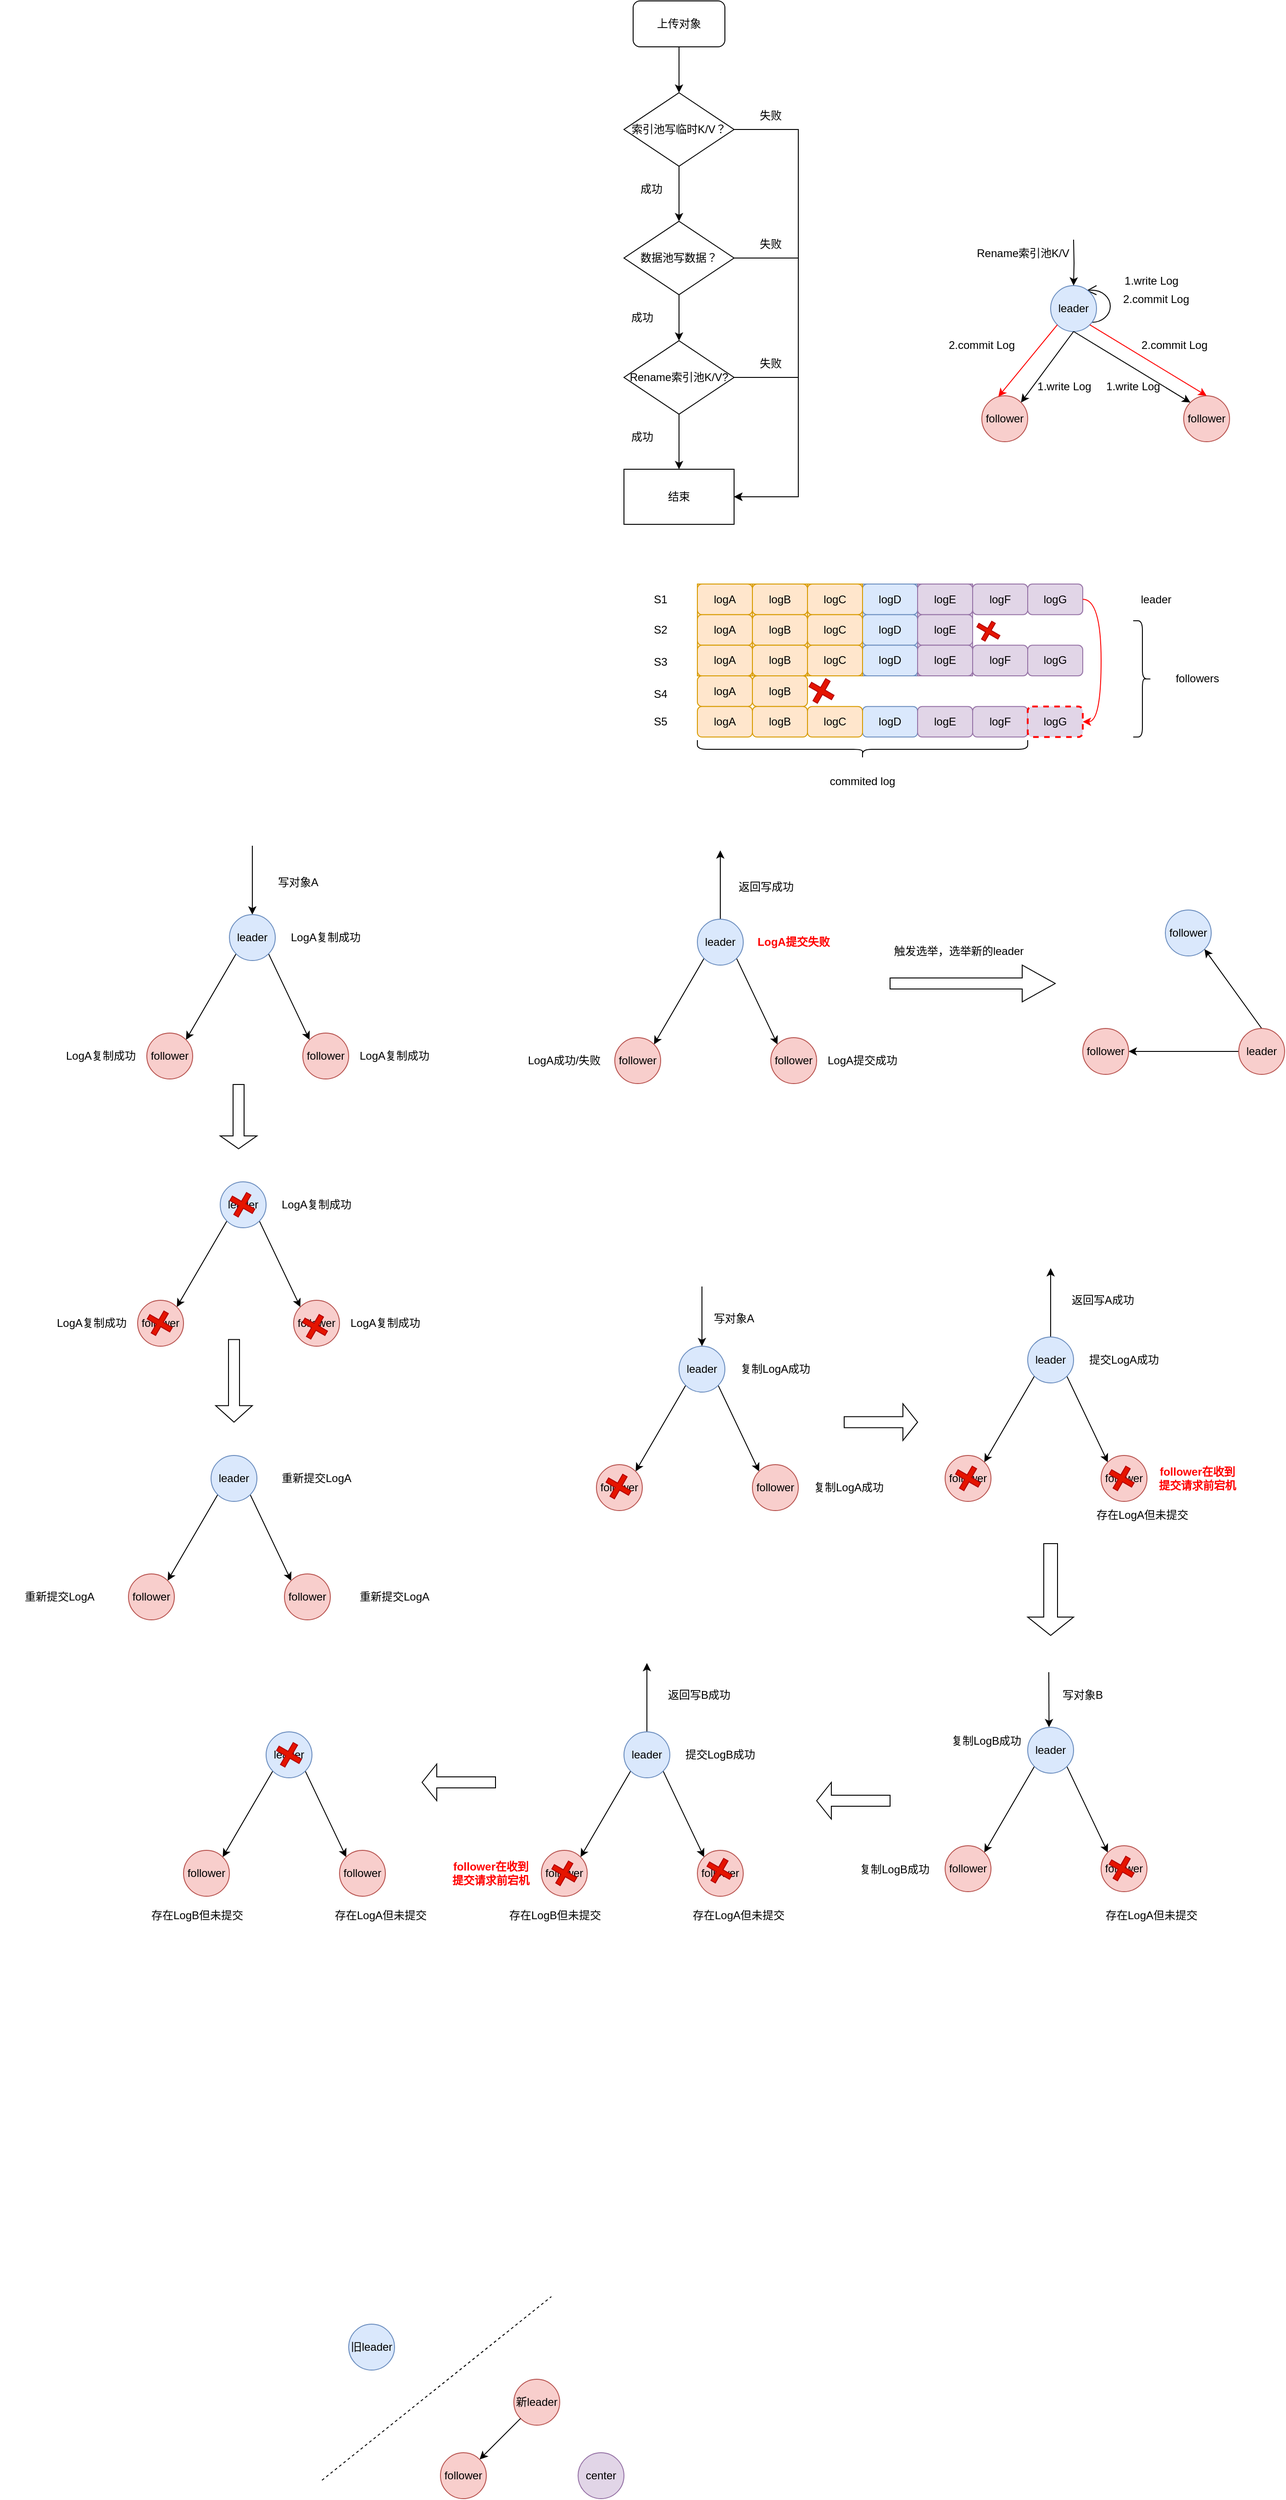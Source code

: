 <mxfile version="18.0.6" type="device"><diagram id="hsHAsPnbiexoESS6wgIY" name="第 1 页"><mxGraphModel dx="2249" dy="865" grid="1" gridSize="10" guides="1" tooltips="1" connect="1" arrows="1" fold="1" page="1" pageScale="1" pageWidth="827" pageHeight="1169" math="0" shadow="0"><root><mxCell id="0"/><mxCell id="1" parent="0"/><mxCell id="mXziiu8Fhrg9cz4Y_69T-99" value="" style="group" vertex="1" connectable="0" parent="1"><mxGeometry x="160" y="675" width="600" height="230" as="geometry"/></mxCell><mxCell id="mXziiu8Fhrg9cz4Y_69T-85" value="" style="group" vertex="1" connectable="0" parent="mXziiu8Fhrg9cz4Y_69T-99"><mxGeometry width="600" height="166.66" as="geometry"/></mxCell><mxCell id="mXziiu8Fhrg9cz4Y_69T-10" value="" style="group;fillColor=#ffe6cc;strokeColor=#d79b00;" vertex="1" connectable="0" parent="mXziiu8Fhrg9cz4Y_69T-85"><mxGeometry x="70" width="60" height="100" as="geometry"/></mxCell><mxCell id="mXziiu8Fhrg9cz4Y_69T-2" value="logA" style="rounded=1;whiteSpace=wrap;html=1;fillColor=#ffe6cc;strokeColor=#d79b00;" vertex="1" parent="mXziiu8Fhrg9cz4Y_69T-10"><mxGeometry width="60" height="33.333" as="geometry"/></mxCell><mxCell id="mXziiu8Fhrg9cz4Y_69T-3" value="logA" style="rounded=1;whiteSpace=wrap;html=1;fillColor=#ffe6cc;strokeColor=#d79b00;" vertex="1" parent="mXziiu8Fhrg9cz4Y_69T-10"><mxGeometry y="33.333" width="60" height="33.333" as="geometry"/></mxCell><mxCell id="mXziiu8Fhrg9cz4Y_69T-4" value="logA" style="rounded=1;whiteSpace=wrap;html=1;fillColor=#ffe6cc;strokeColor=#d79b00;" vertex="1" parent="mXziiu8Fhrg9cz4Y_69T-10"><mxGeometry y="66.667" width="60" height="33.333" as="geometry"/></mxCell><mxCell id="mXziiu8Fhrg9cz4Y_69T-11" value="" style="group;fillColor=#ffe6cc;strokeColor=#d79b00;" vertex="1" connectable="0" parent="mXziiu8Fhrg9cz4Y_69T-85"><mxGeometry x="130" width="60" height="100" as="geometry"/></mxCell><mxCell id="mXziiu8Fhrg9cz4Y_69T-12" value="logB" style="rounded=1;whiteSpace=wrap;html=1;fillColor=#ffe6cc;strokeColor=#d79b00;" vertex="1" parent="mXziiu8Fhrg9cz4Y_69T-11"><mxGeometry width="60" height="33.333" as="geometry"/></mxCell><mxCell id="mXziiu8Fhrg9cz4Y_69T-13" value="logB" style="rounded=1;whiteSpace=wrap;html=1;fillColor=#ffe6cc;strokeColor=#d79b00;" vertex="1" parent="mXziiu8Fhrg9cz4Y_69T-11"><mxGeometry y="33.333" width="60" height="33.333" as="geometry"/></mxCell><mxCell id="mXziiu8Fhrg9cz4Y_69T-14" value="logB" style="rounded=1;whiteSpace=wrap;html=1;fillColor=#ffe6cc;strokeColor=#d79b00;" vertex="1" parent="mXziiu8Fhrg9cz4Y_69T-11"><mxGeometry y="66.667" width="60" height="33.333" as="geometry"/></mxCell><mxCell id="mXziiu8Fhrg9cz4Y_69T-15" value="" style="group;fillColor=#dae8fc;strokeColor=#6c8ebf;" vertex="1" connectable="0" parent="mXziiu8Fhrg9cz4Y_69T-85"><mxGeometry x="250" width="60" height="100" as="geometry"/></mxCell><mxCell id="mXziiu8Fhrg9cz4Y_69T-16" value="logD" style="rounded=1;whiteSpace=wrap;html=1;fillColor=#dae8fc;strokeColor=#6c8ebf;" vertex="1" parent="mXziiu8Fhrg9cz4Y_69T-15"><mxGeometry width="60" height="33.333" as="geometry"/></mxCell><mxCell id="mXziiu8Fhrg9cz4Y_69T-17" value="logD" style="rounded=1;whiteSpace=wrap;html=1;fillColor=#dae8fc;strokeColor=#6c8ebf;" vertex="1" parent="mXziiu8Fhrg9cz4Y_69T-15"><mxGeometry y="33.333" width="60" height="33.333" as="geometry"/></mxCell><mxCell id="mXziiu8Fhrg9cz4Y_69T-18" value="logD" style="rounded=1;whiteSpace=wrap;html=1;fillColor=#dae8fc;strokeColor=#6c8ebf;" vertex="1" parent="mXziiu8Fhrg9cz4Y_69T-15"><mxGeometry y="66.667" width="60" height="33.333" as="geometry"/></mxCell><mxCell id="mXziiu8Fhrg9cz4Y_69T-19" value="S1" style="text;html=1;strokeColor=none;fillColor=none;align=center;verticalAlign=middle;whiteSpace=wrap;rounded=0;" vertex="1" parent="mXziiu8Fhrg9cz4Y_69T-85"><mxGeometry y="1.67" width="60" height="30" as="geometry"/></mxCell><mxCell id="mXziiu8Fhrg9cz4Y_69T-20" value="S2" style="text;html=1;strokeColor=none;fillColor=none;align=center;verticalAlign=middle;whiteSpace=wrap;rounded=0;" vertex="1" parent="mXziiu8Fhrg9cz4Y_69T-85"><mxGeometry y="35" width="60" height="30" as="geometry"/></mxCell><mxCell id="mXziiu8Fhrg9cz4Y_69T-21" value="S3" style="text;html=1;strokeColor=none;fillColor=none;align=center;verticalAlign=middle;whiteSpace=wrap;rounded=0;" vertex="1" parent="mXziiu8Fhrg9cz4Y_69T-85"><mxGeometry y="70" width="60" height="30" as="geometry"/></mxCell><mxCell id="mXziiu8Fhrg9cz4Y_69T-44" value="logA" style="rounded=1;whiteSpace=wrap;html=1;fillColor=#ffe6cc;strokeColor=#d79b00;" vertex="1" parent="mXziiu8Fhrg9cz4Y_69T-85"><mxGeometry x="70" y="99.997" width="60" height="33.333" as="geometry"/></mxCell><mxCell id="mXziiu8Fhrg9cz4Y_69T-45" value="logA" style="rounded=1;whiteSpace=wrap;html=1;fillColor=#ffe6cc;strokeColor=#d79b00;" vertex="1" parent="mXziiu8Fhrg9cz4Y_69T-85"><mxGeometry x="70" y="133.327" width="60" height="33.333" as="geometry"/></mxCell><mxCell id="mXziiu8Fhrg9cz4Y_69T-46" value="S4" style="text;html=1;strokeColor=none;fillColor=none;align=center;verticalAlign=middle;whiteSpace=wrap;rounded=0;" vertex="1" parent="mXziiu8Fhrg9cz4Y_69T-85"><mxGeometry y="104.99" width="60" height="30" as="geometry"/></mxCell><mxCell id="mXziiu8Fhrg9cz4Y_69T-47" value="S5" style="text;html=1;strokeColor=none;fillColor=none;align=center;verticalAlign=middle;whiteSpace=wrap;rounded=0;" vertex="1" parent="mXziiu8Fhrg9cz4Y_69T-85"><mxGeometry y="134.99" width="60" height="30" as="geometry"/></mxCell><mxCell id="mXziiu8Fhrg9cz4Y_69T-48" value="logB" style="rounded=1;whiteSpace=wrap;html=1;fillColor=#ffe6cc;strokeColor=#d79b00;" vertex="1" parent="mXziiu8Fhrg9cz4Y_69T-85"><mxGeometry x="130" y="99.997" width="60" height="33.333" as="geometry"/></mxCell><mxCell id="mXziiu8Fhrg9cz4Y_69T-49" value="logB" style="rounded=1;whiteSpace=wrap;html=1;fillColor=#ffe6cc;strokeColor=#d79b00;" vertex="1" parent="mXziiu8Fhrg9cz4Y_69T-85"><mxGeometry x="130" y="133.327" width="60" height="33.333" as="geometry"/></mxCell><mxCell id="mXziiu8Fhrg9cz4Y_69T-55" value="logD" style="rounded=1;whiteSpace=wrap;html=1;fillColor=#dae8fc;strokeColor=#6c8ebf;" vertex="1" parent="mXziiu8Fhrg9cz4Y_69T-85"><mxGeometry x="250" y="133.327" width="60" height="33.333" as="geometry"/></mxCell><mxCell id="mXziiu8Fhrg9cz4Y_69T-63" value="" style="group;fillColor=#ffe6cc;strokeColor=#d79b00;" vertex="1" connectable="0" parent="mXziiu8Fhrg9cz4Y_69T-85"><mxGeometry x="190" width="60" height="100" as="geometry"/></mxCell><mxCell id="mXziiu8Fhrg9cz4Y_69T-64" value="logC" style="rounded=1;whiteSpace=wrap;html=1;fillColor=#ffe6cc;strokeColor=#d79b00;" vertex="1" parent="mXziiu8Fhrg9cz4Y_69T-63"><mxGeometry width="60" height="33.333" as="geometry"/></mxCell><mxCell id="mXziiu8Fhrg9cz4Y_69T-65" value="logC" style="rounded=1;whiteSpace=wrap;html=1;fillColor=#ffe6cc;strokeColor=#d79b00;" vertex="1" parent="mXziiu8Fhrg9cz4Y_69T-63"><mxGeometry y="33.333" width="60" height="33.333" as="geometry"/></mxCell><mxCell id="mXziiu8Fhrg9cz4Y_69T-66" value="logC" style="rounded=1;whiteSpace=wrap;html=1;fillColor=#ffe6cc;strokeColor=#d79b00;" vertex="1" parent="mXziiu8Fhrg9cz4Y_69T-63"><mxGeometry y="66.667" width="60" height="33.333" as="geometry"/></mxCell><mxCell id="mXziiu8Fhrg9cz4Y_69T-68" value="logC" style="rounded=1;whiteSpace=wrap;html=1;fillColor=#ffe6cc;strokeColor=#d79b00;" vertex="1" parent="mXziiu8Fhrg9cz4Y_69T-85"><mxGeometry x="190" y="133.327" width="60" height="33.333" as="geometry"/></mxCell><mxCell id="mXziiu8Fhrg9cz4Y_69T-69" value="" style="group;fillColor=#e1d5e7;strokeColor=#9673a6;" vertex="1" connectable="0" parent="mXziiu8Fhrg9cz4Y_69T-85"><mxGeometry x="310" width="60" height="100" as="geometry"/></mxCell><mxCell id="mXziiu8Fhrg9cz4Y_69T-70" value="logE" style="rounded=1;whiteSpace=wrap;html=1;fillColor=#e1d5e7;strokeColor=#9673a6;" vertex="1" parent="mXziiu8Fhrg9cz4Y_69T-69"><mxGeometry width="60" height="33.333" as="geometry"/></mxCell><mxCell id="mXziiu8Fhrg9cz4Y_69T-71" value="logE" style="rounded=1;whiteSpace=wrap;html=1;fillColor=#e1d5e7;strokeColor=#9673a6;" vertex="1" parent="mXziiu8Fhrg9cz4Y_69T-69"><mxGeometry y="33.333" width="60" height="33.333" as="geometry"/></mxCell><mxCell id="mXziiu8Fhrg9cz4Y_69T-72" value="logE" style="rounded=1;whiteSpace=wrap;html=1;fillColor=#e1d5e7;strokeColor=#9673a6;" vertex="1" parent="mXziiu8Fhrg9cz4Y_69T-69"><mxGeometry y="66.667" width="60" height="33.333" as="geometry"/></mxCell><mxCell id="mXziiu8Fhrg9cz4Y_69T-73" value="logE" style="rounded=1;whiteSpace=wrap;html=1;fillColor=#e1d5e7;strokeColor=#9673a6;" vertex="1" parent="mXziiu8Fhrg9cz4Y_69T-85"><mxGeometry x="310" y="133.327" width="60" height="33.333" as="geometry"/></mxCell><mxCell id="mXziiu8Fhrg9cz4Y_69T-78" value="logF" style="rounded=1;whiteSpace=wrap;html=1;fillColor=#e1d5e7;strokeColor=#9673a6;" vertex="1" parent="mXziiu8Fhrg9cz4Y_69T-85"><mxGeometry x="370" y="133.327" width="60" height="33.333" as="geometry"/></mxCell><mxCell id="mXziiu8Fhrg9cz4Y_69T-75" value="logF" style="rounded=1;whiteSpace=wrap;html=1;fillColor=#e1d5e7;strokeColor=#9673a6;" vertex="1" parent="mXziiu8Fhrg9cz4Y_69T-85"><mxGeometry x="370" width="60" height="33.333" as="geometry"/></mxCell><mxCell id="mXziiu8Fhrg9cz4Y_69T-77" value="logF" style="rounded=1;whiteSpace=wrap;html=1;fillColor=#e1d5e7;strokeColor=#9673a6;" vertex="1" parent="mXziiu8Fhrg9cz4Y_69T-85"><mxGeometry x="370" y="66.667" width="60" height="33.333" as="geometry"/></mxCell><mxCell id="mXziiu8Fhrg9cz4Y_69T-79" value="logG" style="rounded=1;whiteSpace=wrap;html=1;fillColor=#e1d5e7;strokeColor=#9673a6;" vertex="1" parent="mXziiu8Fhrg9cz4Y_69T-85"><mxGeometry x="430" width="60" height="33.333" as="geometry"/></mxCell><mxCell id="mXziiu8Fhrg9cz4Y_69T-81" value="logG" style="rounded=1;whiteSpace=wrap;html=1;fillColor=#e1d5e7;strokeColor=#9673a6;" vertex="1" parent="mXziiu8Fhrg9cz4Y_69T-85"><mxGeometry x="430" y="66.66" width="60" height="33.333" as="geometry"/></mxCell><mxCell id="mXziiu8Fhrg9cz4Y_69T-82" value="leader" style="text;html=1;strokeColor=none;fillColor=none;align=center;verticalAlign=middle;whiteSpace=wrap;rounded=0;" vertex="1" parent="mXziiu8Fhrg9cz4Y_69T-85"><mxGeometry x="540" y="2" width="60" height="30" as="geometry"/></mxCell><mxCell id="mXziiu8Fhrg9cz4Y_69T-83" value="" style="shape=curlyBracket;whiteSpace=wrap;html=1;rounded=1;flipH=1;" vertex="1" parent="mXziiu8Fhrg9cz4Y_69T-85"><mxGeometry x="545" y="40" width="20" height="126.66" as="geometry"/></mxCell><mxCell id="mXziiu8Fhrg9cz4Y_69T-84" value="followers" style="text;html=1;strokeColor=none;fillColor=none;align=center;verticalAlign=middle;whiteSpace=wrap;rounded=0;" vertex="1" parent="mXziiu8Fhrg9cz4Y_69T-85"><mxGeometry x="585" y="88.33" width="60" height="30" as="geometry"/></mxCell><mxCell id="mXziiu8Fhrg9cz4Y_69T-87" value="" style="shape=cross;whiteSpace=wrap;html=1;rotation=30;fillColor=#e51400;fontColor=#ffffff;strokeColor=#B20000;" vertex="1" parent="mXziiu8Fhrg9cz4Y_69T-85"><mxGeometry x="191.2" y="102.63" width="28.25" height="27.7" as="geometry"/></mxCell><mxCell id="mXziiu8Fhrg9cz4Y_69T-95" value="logG" style="rounded=1;whiteSpace=wrap;html=1;fillColor=#e1d5e7;strokeColor=#FF0000;dashed=1;strokeWidth=2;" vertex="1" parent="mXziiu8Fhrg9cz4Y_69T-85"><mxGeometry x="430" y="133.32" width="60" height="33.333" as="geometry"/></mxCell><mxCell id="mXziiu8Fhrg9cz4Y_69T-93" style="rounded=0;orthogonalLoop=1;jettySize=auto;html=1;exitX=1;exitY=0.5;exitDx=0;exitDy=0;edgeStyle=orthogonalEdgeStyle;elbow=vertical;curved=1;fillColor=#e51400;strokeColor=#FF0000;entryX=1;entryY=0.5;entryDx=0;entryDy=0;" edge="1" parent="mXziiu8Fhrg9cz4Y_69T-85" source="mXziiu8Fhrg9cz4Y_69T-79" target="mXziiu8Fhrg9cz4Y_69T-95"><mxGeometry relative="1" as="geometry"><mxPoint x="510" y="150" as="targetPoint"/></mxGeometry></mxCell><mxCell id="mXziiu8Fhrg9cz4Y_69T-90" value="" style="shape=cross;whiteSpace=wrap;html=1;rotation=30;fillColor=#e51400;fontColor=#ffffff;strokeColor=#B20000;" vertex="1" parent="mXziiu8Fhrg9cz4Y_69T-99"><mxGeometry x="373.97" y="40.21" width="26.39" height="22.3" as="geometry"/></mxCell><mxCell id="mXziiu8Fhrg9cz4Y_69T-96" value="" style="shape=curlyBracket;whiteSpace=wrap;html=1;rounded=1;flipH=1;strokeColor=#000000;strokeWidth=1;rotation=90;" vertex="1" parent="mXziiu8Fhrg9cz4Y_69T-99"><mxGeometry x="240" width="20" height="360" as="geometry"/></mxCell><mxCell id="mXziiu8Fhrg9cz4Y_69T-97" value="commited log" style="text;html=1;strokeColor=none;fillColor=none;align=center;verticalAlign=middle;whiteSpace=wrap;rounded=0;" vertex="1" parent="mXziiu8Fhrg9cz4Y_69T-99"><mxGeometry x="195" y="200" width="110" height="30" as="geometry"/></mxCell><mxCell id="mXziiu8Fhrg9cz4Y_69T-105" value="" style="edgeStyle=none;rounded=0;orthogonalLoop=1;jettySize=auto;html=1;strokeColor=#000000;elbow=vertical;" edge="1" parent="1" source="mXziiu8Fhrg9cz4Y_69T-100" target="mXziiu8Fhrg9cz4Y_69T-103"><mxGeometry relative="1" as="geometry"/></mxCell><mxCell id="mXziiu8Fhrg9cz4Y_69T-100" value="上传对象" style="rounded=1;whiteSpace=wrap;html=1;strokeColor=#000000;strokeWidth=1;" vertex="1" parent="1"><mxGeometry x="160" y="40" width="100" height="50" as="geometry"/></mxCell><mxCell id="mXziiu8Fhrg9cz4Y_69T-109" style="edgeStyle=none;rounded=0;orthogonalLoop=1;jettySize=auto;html=1;exitX=0.5;exitY=1;exitDx=0;exitDy=0;entryX=0.5;entryY=0;entryDx=0;entryDy=0;strokeColor=#000000;elbow=vertical;" edge="1" parent="1" source="mXziiu8Fhrg9cz4Y_69T-103" target="mXziiu8Fhrg9cz4Y_69T-108"><mxGeometry relative="1" as="geometry"/></mxCell><mxCell id="mXziiu8Fhrg9cz4Y_69T-119" style="rounded=0;orthogonalLoop=1;jettySize=auto;html=1;exitX=1;exitY=0.5;exitDx=0;exitDy=0;entryX=1;entryY=0.5;entryDx=0;entryDy=0;strokeColor=#000000;elbow=vertical;edgeStyle=orthogonalEdgeStyle;" edge="1" parent="1" source="mXziiu8Fhrg9cz4Y_69T-103" target="mXziiu8Fhrg9cz4Y_69T-115"><mxGeometry relative="1" as="geometry"><Array as="points"><mxPoint x="340" y="180"/><mxPoint x="340" y="580"/></Array></mxGeometry></mxCell><mxCell id="mXziiu8Fhrg9cz4Y_69T-103" value="&lt;span style=&quot;&quot;&gt;索引池写临时K/V？&lt;/span&gt;" style="rhombus;whiteSpace=wrap;html=1;strokeColor=#000000;strokeWidth=1;" vertex="1" parent="1"><mxGeometry x="150" y="140" width="120" height="80" as="geometry"/></mxCell><mxCell id="mXziiu8Fhrg9cz4Y_69T-113" style="edgeStyle=none;rounded=0;orthogonalLoop=1;jettySize=auto;html=1;exitX=0.5;exitY=1;exitDx=0;exitDy=0;entryX=0.5;entryY=0;entryDx=0;entryDy=0;strokeColor=#000000;elbow=vertical;" edge="1" parent="1" source="mXziiu8Fhrg9cz4Y_69T-108" target="mXziiu8Fhrg9cz4Y_69T-112"><mxGeometry relative="1" as="geometry"/></mxCell><mxCell id="mXziiu8Fhrg9cz4Y_69T-120" style="edgeStyle=orthogonalEdgeStyle;rounded=0;orthogonalLoop=1;jettySize=auto;html=1;exitX=1;exitY=0.5;exitDx=0;exitDy=0;entryX=1;entryY=0.5;entryDx=0;entryDy=0;strokeColor=#000000;elbow=vertical;" edge="1" parent="1" source="mXziiu8Fhrg9cz4Y_69T-108" target="mXziiu8Fhrg9cz4Y_69T-115"><mxGeometry relative="1" as="geometry"><Array as="points"><mxPoint x="340" y="320"/><mxPoint x="340" y="580"/></Array></mxGeometry></mxCell><mxCell id="mXziiu8Fhrg9cz4Y_69T-108" value="数据池写数据？" style="rhombus;whiteSpace=wrap;html=1;strokeColor=#000000;strokeWidth=1;" vertex="1" parent="1"><mxGeometry x="150" y="280" width="120" height="80" as="geometry"/></mxCell><mxCell id="mXziiu8Fhrg9cz4Y_69T-110" value="成功" style="text;html=1;strokeColor=none;fillColor=none;align=center;verticalAlign=middle;whiteSpace=wrap;rounded=0;" vertex="1" parent="1"><mxGeometry x="150" y="230" width="60" height="30" as="geometry"/></mxCell><mxCell id="mXziiu8Fhrg9cz4Y_69T-116" value="" style="edgeStyle=none;rounded=0;orthogonalLoop=1;jettySize=auto;html=1;strokeColor=#000000;elbow=vertical;" edge="1" parent="1" source="mXziiu8Fhrg9cz4Y_69T-112" target="mXziiu8Fhrg9cz4Y_69T-115"><mxGeometry relative="1" as="geometry"/></mxCell><mxCell id="mXziiu8Fhrg9cz4Y_69T-121" style="edgeStyle=orthogonalEdgeStyle;rounded=0;orthogonalLoop=1;jettySize=auto;html=1;exitX=1;exitY=0.5;exitDx=0;exitDy=0;entryX=1;entryY=0.5;entryDx=0;entryDy=0;strokeColor=#000000;elbow=vertical;" edge="1" parent="1" source="mXziiu8Fhrg9cz4Y_69T-112" target="mXziiu8Fhrg9cz4Y_69T-115"><mxGeometry relative="1" as="geometry"><Array as="points"><mxPoint x="340" y="450"/><mxPoint x="340" y="580"/></Array></mxGeometry></mxCell><mxCell id="mXziiu8Fhrg9cz4Y_69T-112" value="Rename索引池K/V?" style="rhombus;whiteSpace=wrap;html=1;strokeColor=#000000;strokeWidth=1;" vertex="1" parent="1"><mxGeometry x="150" y="410" width="120" height="80" as="geometry"/></mxCell><mxCell id="mXziiu8Fhrg9cz4Y_69T-114" value="成功" style="text;html=1;strokeColor=none;fillColor=none;align=center;verticalAlign=middle;whiteSpace=wrap;rounded=0;" vertex="1" parent="1"><mxGeometry x="140" y="370" width="60" height="30" as="geometry"/></mxCell><mxCell id="mXziiu8Fhrg9cz4Y_69T-115" value="结束" style="whiteSpace=wrap;html=1;strokeColor=#000000;strokeWidth=1;" vertex="1" parent="1"><mxGeometry x="150" y="550" width="120" height="60" as="geometry"/></mxCell><mxCell id="mXziiu8Fhrg9cz4Y_69T-117" value="成功" style="text;html=1;strokeColor=none;fillColor=none;align=center;verticalAlign=middle;whiteSpace=wrap;rounded=0;" vertex="1" parent="1"><mxGeometry x="140" y="500" width="60" height="30" as="geometry"/></mxCell><mxCell id="mXziiu8Fhrg9cz4Y_69T-122" value="失败" style="text;html=1;strokeColor=none;fillColor=none;align=center;verticalAlign=middle;whiteSpace=wrap;rounded=0;" vertex="1" parent="1"><mxGeometry x="280" y="150" width="60" height="30" as="geometry"/></mxCell><mxCell id="mXziiu8Fhrg9cz4Y_69T-123" value="失败" style="text;html=1;strokeColor=none;fillColor=none;align=center;verticalAlign=middle;whiteSpace=wrap;rounded=0;" vertex="1" parent="1"><mxGeometry x="280" y="290" width="60" height="30" as="geometry"/></mxCell><mxCell id="mXziiu8Fhrg9cz4Y_69T-124" value="失败" style="text;html=1;strokeColor=none;fillColor=none;align=center;verticalAlign=middle;whiteSpace=wrap;rounded=0;" vertex="1" parent="1"><mxGeometry x="280" y="420" width="60" height="30" as="geometry"/></mxCell><mxCell id="mXziiu8Fhrg9cz4Y_69T-151" value="" style="group" vertex="1" connectable="0" parent="1"><mxGeometry x="500" y="250" width="310" height="270" as="geometry"/></mxCell><mxCell id="mXziiu8Fhrg9cz4Y_69T-133" value="" style="ellipse;shape=umlControl;whiteSpace=wrap;html=1;strokeColor=#000000;strokeWidth=1;" vertex="1" parent="mXziiu8Fhrg9cz4Y_69T-151"><mxGeometry x="140" y="100" width="40" height="40" as="geometry"/></mxCell><mxCell id="mXziiu8Fhrg9cz4Y_69T-125" value="leader" style="ellipse;whiteSpace=wrap;html=1;aspect=fixed;strokeColor=#6c8ebf;strokeWidth=1;fillColor=#dae8fc;" vertex="1" parent="mXziiu8Fhrg9cz4Y_69T-151"><mxGeometry x="115" y="100" width="50" height="50" as="geometry"/></mxCell><mxCell id="mXziiu8Fhrg9cz4Y_69T-126" value="follower" style="ellipse;whiteSpace=wrap;html=1;aspect=fixed;strokeColor=#b85450;strokeWidth=1;fillColor=#f8cecc;" vertex="1" parent="mXziiu8Fhrg9cz4Y_69T-151"><mxGeometry x="40" y="220" width="50" height="50" as="geometry"/></mxCell><mxCell id="mXziiu8Fhrg9cz4Y_69T-131" style="rounded=0;orthogonalLoop=1;jettySize=auto;html=1;exitX=0.5;exitY=1;exitDx=0;exitDy=0;entryX=1;entryY=0;entryDx=0;entryDy=0;strokeColor=#000000;elbow=vertical;" edge="1" parent="mXziiu8Fhrg9cz4Y_69T-151" source="mXziiu8Fhrg9cz4Y_69T-125" target="mXziiu8Fhrg9cz4Y_69T-126"><mxGeometry relative="1" as="geometry"/></mxCell><mxCell id="mXziiu8Fhrg9cz4Y_69T-145" style="edgeStyle=none;rounded=0;orthogonalLoop=1;jettySize=auto;html=1;exitX=0;exitY=1;exitDx=0;exitDy=0;entryX=0.36;entryY=0.02;entryDx=0;entryDy=0;entryPerimeter=0;strokeColor=#FF0000;elbow=vertical;fillColor=#f8cecc;" edge="1" parent="mXziiu8Fhrg9cz4Y_69T-151" source="mXziiu8Fhrg9cz4Y_69T-125" target="mXziiu8Fhrg9cz4Y_69T-126"><mxGeometry relative="1" as="geometry"/></mxCell><mxCell id="mXziiu8Fhrg9cz4Y_69T-127" value="follower" style="ellipse;whiteSpace=wrap;html=1;aspect=fixed;strokeColor=#b85450;strokeWidth=1;fillColor=#f8cecc;" vertex="1" parent="mXziiu8Fhrg9cz4Y_69T-151"><mxGeometry x="260" y="220" width="50" height="50" as="geometry"/></mxCell><mxCell id="mXziiu8Fhrg9cz4Y_69T-132" style="rounded=0;orthogonalLoop=1;jettySize=auto;html=1;exitX=0.5;exitY=1;exitDx=0;exitDy=0;entryX=0;entryY=0;entryDx=0;entryDy=0;strokeColor=#000000;elbow=vertical;" edge="1" parent="mXziiu8Fhrg9cz4Y_69T-151" source="mXziiu8Fhrg9cz4Y_69T-125" target="mXziiu8Fhrg9cz4Y_69T-127"><mxGeometry relative="1" as="geometry"/></mxCell><mxCell id="mXziiu8Fhrg9cz4Y_69T-146" style="edgeStyle=none;rounded=0;orthogonalLoop=1;jettySize=auto;html=1;exitX=1;exitY=1;exitDx=0;exitDy=0;entryX=0.5;entryY=0;entryDx=0;entryDy=0;strokeColor=#FF0000;elbow=vertical;" edge="1" parent="mXziiu8Fhrg9cz4Y_69T-151" source="mXziiu8Fhrg9cz4Y_69T-125" target="mXziiu8Fhrg9cz4Y_69T-127"><mxGeometry relative="1" as="geometry"/></mxCell><mxCell id="mXziiu8Fhrg9cz4Y_69T-129" style="edgeStyle=orthogonalEdgeStyle;rounded=0;orthogonalLoop=1;jettySize=auto;html=1;strokeColor=#000000;elbow=vertical;" edge="1" parent="mXziiu8Fhrg9cz4Y_69T-151" target="mXziiu8Fhrg9cz4Y_69T-125"><mxGeometry relative="1" as="geometry"><mxPoint x="140" y="50" as="sourcePoint"/></mxGeometry></mxCell><mxCell id="mXziiu8Fhrg9cz4Y_69T-130" value="Rename索引池K/V" style="text;html=1;strokeColor=none;fillColor=none;align=center;verticalAlign=middle;whiteSpace=wrap;rounded=0;" vertex="1" parent="mXziiu8Fhrg9cz4Y_69T-151"><mxGeometry x="30" y="50" width="110" height="30" as="geometry"/></mxCell><mxCell id="mXziiu8Fhrg9cz4Y_69T-134" value="1.write Log" style="text;html=1;strokeColor=none;fillColor=none;align=center;verticalAlign=middle;whiteSpace=wrap;rounded=0;" vertex="1" parent="mXziiu8Fhrg9cz4Y_69T-151"><mxGeometry x="190" y="80" width="70" height="30" as="geometry"/></mxCell><mxCell id="mXziiu8Fhrg9cz4Y_69T-137" value="1.write Log" style="text;html=1;strokeColor=none;fillColor=none;align=center;verticalAlign=middle;whiteSpace=wrap;rounded=0;" vertex="1" parent="mXziiu8Fhrg9cz4Y_69T-151"><mxGeometry x="170" y="195" width="70" height="30" as="geometry"/></mxCell><mxCell id="mXziiu8Fhrg9cz4Y_69T-138" value="1.write Log" style="text;html=1;strokeColor=none;fillColor=none;align=center;verticalAlign=middle;whiteSpace=wrap;rounded=0;" vertex="1" parent="mXziiu8Fhrg9cz4Y_69T-151"><mxGeometry x="95" y="195" width="70" height="30" as="geometry"/></mxCell><mxCell id="mXziiu8Fhrg9cz4Y_69T-141" value="2.commit Log" style="text;html=1;strokeColor=none;fillColor=none;align=center;verticalAlign=middle;whiteSpace=wrap;rounded=0;" vertex="1" parent="mXziiu8Fhrg9cz4Y_69T-151"><mxGeometry x="190" y="100" width="80" height="30" as="geometry"/></mxCell><mxCell id="mXziiu8Fhrg9cz4Y_69T-148" value="2.commit Log" style="text;html=1;strokeColor=none;fillColor=none;align=center;verticalAlign=middle;whiteSpace=wrap;rounded=0;" vertex="1" parent="mXziiu8Fhrg9cz4Y_69T-151"><mxGeometry y="150" width="80" height="30" as="geometry"/></mxCell><mxCell id="mXziiu8Fhrg9cz4Y_69T-149" value="2.commit Log" style="text;html=1;strokeColor=none;fillColor=none;align=center;verticalAlign=middle;whiteSpace=wrap;rounded=0;" vertex="1" parent="mXziiu8Fhrg9cz4Y_69T-151"><mxGeometry x="210" y="150" width="80" height="30" as="geometry"/></mxCell><mxCell id="mXziiu8Fhrg9cz4Y_69T-158" style="edgeStyle=none;rounded=0;orthogonalLoop=1;jettySize=auto;html=1;exitX=0;exitY=1;exitDx=0;exitDy=0;entryX=1;entryY=0;entryDx=0;entryDy=0;strokeColor=#000000;elbow=vertical;" edge="1" parent="1" source="mXziiu8Fhrg9cz4Y_69T-152" target="mXziiu8Fhrg9cz4Y_69T-153"><mxGeometry relative="1" as="geometry"/></mxCell><mxCell id="mXziiu8Fhrg9cz4Y_69T-160" style="edgeStyle=none;rounded=0;orthogonalLoop=1;jettySize=auto;html=1;exitX=1;exitY=1;exitDx=0;exitDy=0;entryX=0;entryY=0;entryDx=0;entryDy=0;strokeColor=#000000;elbow=vertical;" edge="1" parent="1" source="mXziiu8Fhrg9cz4Y_69T-152" target="mXziiu8Fhrg9cz4Y_69T-154"><mxGeometry relative="1" as="geometry"/></mxCell><mxCell id="mXziiu8Fhrg9cz4Y_69T-165" value="" style="edgeStyle=none;rounded=0;orthogonalLoop=1;jettySize=auto;html=1;fontColor=#FF0000;strokeColor=#000000;elbow=vertical;" edge="1" parent="1" source="mXziiu8Fhrg9cz4Y_69T-152"><mxGeometry relative="1" as="geometry"><mxPoint x="255" y="965" as="targetPoint"/></mxGeometry></mxCell><mxCell id="mXziiu8Fhrg9cz4Y_69T-152" value="leader" style="ellipse;whiteSpace=wrap;html=1;aspect=fixed;strokeColor=#6c8ebf;strokeWidth=1;fillColor=#dae8fc;" vertex="1" parent="1"><mxGeometry x="230" y="1040" width="50" height="50" as="geometry"/></mxCell><mxCell id="mXziiu8Fhrg9cz4Y_69T-153" value="follower" style="ellipse;whiteSpace=wrap;html=1;aspect=fixed;strokeColor=#b85450;strokeWidth=1;fillColor=#f8cecc;" vertex="1" parent="1"><mxGeometry x="140" y="1169" width="50" height="50" as="geometry"/></mxCell><mxCell id="mXziiu8Fhrg9cz4Y_69T-154" value="follower" style="ellipse;whiteSpace=wrap;html=1;aspect=fixed;strokeColor=#b85450;strokeWidth=1;fillColor=#f8cecc;" vertex="1" parent="1"><mxGeometry x="310" y="1169" width="50" height="50" as="geometry"/></mxCell><mxCell id="mXziiu8Fhrg9cz4Y_69T-155" value="LogA成功/失败" style="text;html=1;strokeColor=none;fillColor=none;align=center;verticalAlign=middle;whiteSpace=wrap;rounded=0;" vertex="1" parent="1"><mxGeometry x="40" y="1179" width="90" height="30" as="geometry"/></mxCell><mxCell id="mXziiu8Fhrg9cz4Y_69T-156" value="LogA提交成功" style="text;html=1;strokeColor=none;fillColor=none;align=center;verticalAlign=middle;whiteSpace=wrap;rounded=0;" vertex="1" parent="1"><mxGeometry x="370" y="1179" width="80" height="30" as="geometry"/></mxCell><mxCell id="mXziiu8Fhrg9cz4Y_69T-157" value="&lt;font color=&quot;#ff0000&quot;&gt;&lt;b&gt;LogA提交失败&lt;/b&gt;&lt;/font&gt;" style="text;html=1;strokeColor=none;fillColor=none;align=center;verticalAlign=middle;whiteSpace=wrap;rounded=0;" vertex="1" parent="1"><mxGeometry x="290" y="1050" width="90" height="30" as="geometry"/></mxCell><mxCell id="mXziiu8Fhrg9cz4Y_69T-162" value="" style="shape=singleArrow;whiteSpace=wrap;html=1;fontColor=#FF0000;strokeColor=#000000;strokeWidth=1;" vertex="1" parent="1"><mxGeometry x="440" y="1090" width="180" height="40" as="geometry"/></mxCell><mxCell id="mXziiu8Fhrg9cz4Y_69T-166" value="&lt;font color=&quot;#000000&quot;&gt;返回写成功&lt;/font&gt;" style="text;html=1;strokeColor=none;fillColor=none;align=center;verticalAlign=middle;whiteSpace=wrap;rounded=0;fontColor=#FF0000;" vertex="1" parent="1"><mxGeometry x="270" y="990" width="70" height="30" as="geometry"/></mxCell><mxCell id="mXziiu8Fhrg9cz4Y_69T-167" value="触发选举，选举新的leader" style="text;html=1;strokeColor=none;fillColor=none;align=center;verticalAlign=middle;whiteSpace=wrap;rounded=0;fontColor=#000000;" vertex="1" parent="1"><mxGeometry x="440" y="1060" width="150" height="30" as="geometry"/></mxCell><mxCell id="mXziiu8Fhrg9cz4Y_69T-171" value="follower" style="ellipse;whiteSpace=wrap;html=1;aspect=fixed;strokeColor=#6c8ebf;strokeWidth=1;fillColor=#dae8fc;" vertex="1" parent="1"><mxGeometry x="740" y="1030" width="50" height="50" as="geometry"/></mxCell><mxCell id="mXziiu8Fhrg9cz4Y_69T-172" value="follower" style="ellipse;whiteSpace=wrap;html=1;aspect=fixed;strokeColor=#b85450;strokeWidth=1;fillColor=#f8cecc;" vertex="1" parent="1"><mxGeometry x="650" y="1159" width="50" height="50" as="geometry"/></mxCell><mxCell id="mXziiu8Fhrg9cz4Y_69T-177" style="edgeStyle=none;rounded=0;orthogonalLoop=1;jettySize=auto;html=1;exitX=0.5;exitY=0;exitDx=0;exitDy=0;entryX=1;entryY=1;entryDx=0;entryDy=0;fontColor=#000000;strokeColor=#000000;elbow=vertical;" edge="1" parent="1" source="mXziiu8Fhrg9cz4Y_69T-173" target="mXziiu8Fhrg9cz4Y_69T-171"><mxGeometry relative="1" as="geometry"/></mxCell><mxCell id="mXziiu8Fhrg9cz4Y_69T-178" style="edgeStyle=none;rounded=0;orthogonalLoop=1;jettySize=auto;html=1;exitX=0;exitY=0.5;exitDx=0;exitDy=0;entryX=1;entryY=0.5;entryDx=0;entryDy=0;fontColor=#000000;strokeColor=#000000;elbow=vertical;" edge="1" parent="1" source="mXziiu8Fhrg9cz4Y_69T-173" target="mXziiu8Fhrg9cz4Y_69T-172"><mxGeometry relative="1" as="geometry"/></mxCell><mxCell id="mXziiu8Fhrg9cz4Y_69T-173" value="leader" style="ellipse;whiteSpace=wrap;html=1;aspect=fixed;strokeColor=#b85450;strokeWidth=1;fillColor=#f8cecc;" vertex="1" parent="1"><mxGeometry x="820" y="1159" width="50" height="50" as="geometry"/></mxCell><mxCell id="mXziiu8Fhrg9cz4Y_69T-179" style="edgeStyle=none;rounded=0;orthogonalLoop=1;jettySize=auto;html=1;exitX=0;exitY=1;exitDx=0;exitDy=0;entryX=1;entryY=0;entryDx=0;entryDy=0;strokeColor=#000000;elbow=vertical;" edge="1" parent="1" source="mXziiu8Fhrg9cz4Y_69T-182" target="mXziiu8Fhrg9cz4Y_69T-183"><mxGeometry relative="1" as="geometry"/></mxCell><mxCell id="mXziiu8Fhrg9cz4Y_69T-180" style="edgeStyle=none;rounded=0;orthogonalLoop=1;jettySize=auto;html=1;exitX=1;exitY=1;exitDx=0;exitDy=0;entryX=0;entryY=0;entryDx=0;entryDy=0;strokeColor=#000000;elbow=vertical;" edge="1" parent="1" source="mXziiu8Fhrg9cz4Y_69T-182" target="mXziiu8Fhrg9cz4Y_69T-184"><mxGeometry relative="1" as="geometry"/></mxCell><mxCell id="mXziiu8Fhrg9cz4Y_69T-182" value="leader" style="ellipse;whiteSpace=wrap;html=1;aspect=fixed;strokeColor=#6c8ebf;strokeWidth=1;fillColor=#dae8fc;" vertex="1" parent="1"><mxGeometry x="210" y="1505" width="50" height="50" as="geometry"/></mxCell><mxCell id="mXziiu8Fhrg9cz4Y_69T-183" value="follower" style="ellipse;whiteSpace=wrap;html=1;aspect=fixed;strokeColor=#b85450;strokeWidth=1;fillColor=#f8cecc;" vertex="1" parent="1"><mxGeometry x="120" y="1634" width="50" height="50" as="geometry"/></mxCell><mxCell id="mXziiu8Fhrg9cz4Y_69T-184" value="follower" style="ellipse;whiteSpace=wrap;html=1;aspect=fixed;strokeColor=#b85450;strokeWidth=1;fillColor=#f8cecc;" vertex="1" parent="1"><mxGeometry x="290" y="1634" width="50" height="50" as="geometry"/></mxCell><mxCell id="mXziiu8Fhrg9cz4Y_69T-186" value="复制LogA成功" style="text;html=1;strokeColor=none;fillColor=none;align=center;verticalAlign=middle;whiteSpace=wrap;rounded=0;" vertex="1" parent="1"><mxGeometry x="350" y="1644" width="90" height="30" as="geometry"/></mxCell><mxCell id="mXziiu8Fhrg9cz4Y_69T-187" value="复制LogA成功" style="text;html=1;strokeColor=none;fillColor=none;align=center;verticalAlign=middle;whiteSpace=wrap;rounded=0;" vertex="1" parent="1"><mxGeometry x="270" y="1515" width="90" height="30" as="geometry"/></mxCell><mxCell id="mXziiu8Fhrg9cz4Y_69T-189" value="" style="shape=cross;whiteSpace=wrap;html=1;rotation=30;fillColor=#e51400;fontColor=#ffffff;strokeColor=#B20000;" vertex="1" parent="1"><mxGeometry x="130" y="1644" width="28.25" height="27.7" as="geometry"/></mxCell><mxCell id="mXziiu8Fhrg9cz4Y_69T-190" style="edgeStyle=none;rounded=0;orthogonalLoop=1;jettySize=auto;html=1;exitX=0;exitY=1;exitDx=0;exitDy=0;entryX=1;entryY=0;entryDx=0;entryDy=0;strokeColor=#000000;elbow=vertical;" edge="1" parent="1" source="mXziiu8Fhrg9cz4Y_69T-192" target="mXziiu8Fhrg9cz4Y_69T-193"><mxGeometry relative="1" as="geometry"/></mxCell><mxCell id="mXziiu8Fhrg9cz4Y_69T-191" style="edgeStyle=none;rounded=0;orthogonalLoop=1;jettySize=auto;html=1;exitX=1;exitY=1;exitDx=0;exitDy=0;entryX=0;entryY=0;entryDx=0;entryDy=0;strokeColor=#000000;elbow=vertical;" edge="1" parent="1" source="mXziiu8Fhrg9cz4Y_69T-192" target="mXziiu8Fhrg9cz4Y_69T-194"><mxGeometry relative="1" as="geometry"/></mxCell><mxCell id="mXziiu8Fhrg9cz4Y_69T-202" style="edgeStyle=none;rounded=0;orthogonalLoop=1;jettySize=auto;html=1;exitX=0.5;exitY=0;exitDx=0;exitDy=0;fontColor=#FF0000;strokeColor=#000000;elbow=vertical;" edge="1" parent="1" source="mXziiu8Fhrg9cz4Y_69T-192"><mxGeometry relative="1" as="geometry"><mxPoint x="615" y="1420" as="targetPoint"/></mxGeometry></mxCell><mxCell id="mXziiu8Fhrg9cz4Y_69T-192" value="leader" style="ellipse;whiteSpace=wrap;html=1;aspect=fixed;strokeColor=#6c8ebf;strokeWidth=1;fillColor=#dae8fc;" vertex="1" parent="1"><mxGeometry x="590" y="1495" width="50" height="50" as="geometry"/></mxCell><mxCell id="mXziiu8Fhrg9cz4Y_69T-193" value="follower" style="ellipse;whiteSpace=wrap;html=1;aspect=fixed;strokeColor=#b85450;strokeWidth=1;fillColor=#f8cecc;" vertex="1" parent="1"><mxGeometry x="500" y="1624" width="50" height="50" as="geometry"/></mxCell><mxCell id="mXziiu8Fhrg9cz4Y_69T-194" value="follower" style="ellipse;whiteSpace=wrap;html=1;aspect=fixed;strokeColor=#b85450;strokeWidth=1;fillColor=#f8cecc;" vertex="1" parent="1"><mxGeometry x="670" y="1624" width="50" height="50" as="geometry"/></mxCell><mxCell id="mXziiu8Fhrg9cz4Y_69T-196" value="提交LogA成功" style="text;html=1;strokeColor=none;fillColor=none;align=center;verticalAlign=middle;whiteSpace=wrap;rounded=0;" vertex="1" parent="1"><mxGeometry x="650" y="1505" width="90" height="30" as="geometry"/></mxCell><mxCell id="mXziiu8Fhrg9cz4Y_69T-197" value="" style="shape=cross;whiteSpace=wrap;html=1;rotation=30;fillColor=#e51400;fontColor=#ffffff;strokeColor=#B20000;" vertex="1" parent="1"><mxGeometry x="510.88" y="1635.15" width="28.25" height="27.7" as="geometry"/></mxCell><mxCell id="mXziiu8Fhrg9cz4Y_69T-199" value="" style="shape=singleArrow;whiteSpace=wrap;html=1;fontColor=#000000;strokeColor=#000000;strokeWidth=1;" vertex="1" parent="1"><mxGeometry x="390" y="1567.7" width="80" height="40" as="geometry"/></mxCell><mxCell id="mXziiu8Fhrg9cz4Y_69T-200" value="" style="shape=cross;whiteSpace=wrap;html=1;rotation=30;fillColor=#e51400;fontColor=#ffffff;strokeColor=#B20000;" vertex="1" parent="1"><mxGeometry x="678.25" y="1635.15" width="28.25" height="27.7" as="geometry"/></mxCell><mxCell id="mXziiu8Fhrg9cz4Y_69T-201" value="&lt;font color=&quot;#ff0000&quot;&gt;&lt;b&gt;follower在收到提交请求前宕机&lt;/b&gt;&lt;/font&gt;" style="text;html=1;strokeColor=none;fillColor=none;align=center;verticalAlign=middle;whiteSpace=wrap;rounded=0;" vertex="1" parent="1"><mxGeometry x="730" y="1634" width="90" height="30" as="geometry"/></mxCell><mxCell id="mXziiu8Fhrg9cz4Y_69T-203" value="&lt;font color=&quot;#000000&quot;&gt;返回写A成功&lt;/font&gt;" style="text;html=1;strokeColor=none;fillColor=none;align=center;verticalAlign=middle;whiteSpace=wrap;rounded=0;fontColor=#FF0000;" vertex="1" parent="1"><mxGeometry x="634" y="1440" width="76" height="30" as="geometry"/></mxCell><mxCell id="mXziiu8Fhrg9cz4Y_69T-204" style="edgeStyle=none;rounded=0;orthogonalLoop=1;jettySize=auto;html=1;exitX=0;exitY=1;exitDx=0;exitDy=0;entryX=1;entryY=0;entryDx=0;entryDy=0;strokeColor=#000000;elbow=vertical;" edge="1" parent="1" source="mXziiu8Fhrg9cz4Y_69T-207" target="mXziiu8Fhrg9cz4Y_69T-208"><mxGeometry relative="1" as="geometry"/></mxCell><mxCell id="mXziiu8Fhrg9cz4Y_69T-205" style="edgeStyle=none;rounded=0;orthogonalLoop=1;jettySize=auto;html=1;exitX=1;exitY=1;exitDx=0;exitDy=0;entryX=0;entryY=0;entryDx=0;entryDy=0;strokeColor=#000000;elbow=vertical;" edge="1" parent="1" source="mXziiu8Fhrg9cz4Y_69T-207" target="mXziiu8Fhrg9cz4Y_69T-209"><mxGeometry relative="1" as="geometry"/></mxCell><mxCell id="mXziiu8Fhrg9cz4Y_69T-207" value="leader" style="ellipse;whiteSpace=wrap;html=1;aspect=fixed;strokeColor=#6c8ebf;strokeWidth=1;fillColor=#dae8fc;" vertex="1" parent="1"><mxGeometry x="590" y="1920" width="50" height="50" as="geometry"/></mxCell><mxCell id="mXziiu8Fhrg9cz4Y_69T-208" value="follower" style="ellipse;whiteSpace=wrap;html=1;aspect=fixed;strokeColor=#b85450;strokeWidth=1;fillColor=#f8cecc;" vertex="1" parent="1"><mxGeometry x="500" y="2049" width="50" height="50" as="geometry"/></mxCell><mxCell id="mXziiu8Fhrg9cz4Y_69T-209" value="follower" style="ellipse;whiteSpace=wrap;html=1;aspect=fixed;strokeColor=#b85450;strokeWidth=1;fillColor=#f8cecc;" vertex="1" parent="1"><mxGeometry x="670" y="2049" width="50" height="50" as="geometry"/></mxCell><mxCell id="mXziiu8Fhrg9cz4Y_69T-212" value="" style="shape=cross;whiteSpace=wrap;html=1;rotation=30;fillColor=#e51400;fontColor=#ffffff;strokeColor=#B20000;" vertex="1" parent="1"><mxGeometry x="678.25" y="2060" width="28.25" height="27.7" as="geometry"/></mxCell><mxCell id="mXziiu8Fhrg9cz4Y_69T-215" value="" style="shape=singleArrow;direction=south;whiteSpace=wrap;html=1;fontColor=#000000;strokeColor=#000000;strokeWidth=1;" vertex="1" parent="1"><mxGeometry x="590" y="1720" width="50" height="100" as="geometry"/></mxCell><mxCell id="mXziiu8Fhrg9cz4Y_69T-220" style="edgeStyle=none;rounded=0;orthogonalLoop=1;jettySize=auto;html=1;entryX=0.5;entryY=0;entryDx=0;entryDy=0;fontColor=#000000;strokeColor=#000000;elbow=vertical;" edge="1" parent="1" target="mXziiu8Fhrg9cz4Y_69T-182"><mxGeometry relative="1" as="geometry"><mxPoint x="235" y="1440" as="sourcePoint"/></mxGeometry></mxCell><mxCell id="mXziiu8Fhrg9cz4Y_69T-221" value="写对象A" style="text;html=1;strokeColor=none;fillColor=none;align=center;verticalAlign=middle;whiteSpace=wrap;rounded=0;fontColor=#000000;" vertex="1" parent="1"><mxGeometry x="240" y="1460" width="60" height="30" as="geometry"/></mxCell><mxCell id="mXziiu8Fhrg9cz4Y_69T-222" style="edgeStyle=none;rounded=0;orthogonalLoop=1;jettySize=auto;html=1;entryX=0.5;entryY=0;entryDx=0;entryDy=0;fontColor=#000000;strokeColor=#000000;elbow=vertical;" edge="1" parent="1"><mxGeometry relative="1" as="geometry"><mxPoint x="613" y="1860" as="sourcePoint"/><mxPoint x="613.25" y="1920" as="targetPoint"/></mxGeometry></mxCell><mxCell id="mXziiu8Fhrg9cz4Y_69T-223" value="写对象B" style="text;html=1;strokeColor=none;fillColor=none;align=center;verticalAlign=middle;whiteSpace=wrap;rounded=0;fontColor=#000000;" vertex="1" parent="1"><mxGeometry x="620" y="1870" width="60" height="30" as="geometry"/></mxCell><mxCell id="mXziiu8Fhrg9cz4Y_69T-225" value="存在LogA但未提交" style="text;html=1;strokeColor=none;fillColor=none;align=center;verticalAlign=middle;whiteSpace=wrap;rounded=0;" vertex="1" parent="1"><mxGeometry x="660" y="1674" width="110" height="30" as="geometry"/></mxCell><mxCell id="mXziiu8Fhrg9cz4Y_69T-226" value="存在LogA但未提交" style="text;html=1;strokeColor=none;fillColor=none;align=center;verticalAlign=middle;whiteSpace=wrap;rounded=0;" vertex="1" parent="1"><mxGeometry x="670" y="2110" width="110" height="30" as="geometry"/></mxCell><mxCell id="mXziiu8Fhrg9cz4Y_69T-227" value="复制LogB成功" style="text;html=1;strokeColor=none;fillColor=none;align=center;verticalAlign=middle;whiteSpace=wrap;rounded=0;" vertex="1" parent="1"><mxGeometry x="500" y="1920" width="90" height="30" as="geometry"/></mxCell><mxCell id="mXziiu8Fhrg9cz4Y_69T-228" value="复制LogB成功" style="text;html=1;strokeColor=none;fillColor=none;align=center;verticalAlign=middle;whiteSpace=wrap;rounded=0;" vertex="1" parent="1"><mxGeometry x="400" y="2060" width="90" height="30" as="geometry"/></mxCell><mxCell id="mXziiu8Fhrg9cz4Y_69T-229" style="edgeStyle=none;rounded=0;orthogonalLoop=1;jettySize=auto;html=1;exitX=0;exitY=1;exitDx=0;exitDy=0;entryX=1;entryY=0;entryDx=0;entryDy=0;strokeColor=#000000;elbow=vertical;" edge="1" parent="1" source="mXziiu8Fhrg9cz4Y_69T-232" target="mXziiu8Fhrg9cz4Y_69T-233"><mxGeometry relative="1" as="geometry"/></mxCell><mxCell id="mXziiu8Fhrg9cz4Y_69T-230" style="edgeStyle=none;rounded=0;orthogonalLoop=1;jettySize=auto;html=1;exitX=1;exitY=1;exitDx=0;exitDy=0;entryX=0;entryY=0;entryDx=0;entryDy=0;strokeColor=#000000;elbow=vertical;" edge="1" parent="1" source="mXziiu8Fhrg9cz4Y_69T-232" target="mXziiu8Fhrg9cz4Y_69T-234"><mxGeometry relative="1" as="geometry"/></mxCell><mxCell id="mXziiu8Fhrg9cz4Y_69T-231" style="edgeStyle=none;rounded=0;orthogonalLoop=1;jettySize=auto;html=1;exitX=0.5;exitY=0;exitDx=0;exitDy=0;fontColor=#FF0000;strokeColor=#000000;elbow=vertical;" edge="1" parent="1" source="mXziiu8Fhrg9cz4Y_69T-232"><mxGeometry relative="1" as="geometry"><mxPoint x="175" y="1850" as="targetPoint"/></mxGeometry></mxCell><mxCell id="mXziiu8Fhrg9cz4Y_69T-232" value="leader" style="ellipse;whiteSpace=wrap;html=1;aspect=fixed;strokeColor=#6c8ebf;strokeWidth=1;fillColor=#dae8fc;" vertex="1" parent="1"><mxGeometry x="150" y="1925" width="50" height="50" as="geometry"/></mxCell><mxCell id="mXziiu8Fhrg9cz4Y_69T-233" value="follower" style="ellipse;whiteSpace=wrap;html=1;aspect=fixed;strokeColor=#b85450;strokeWidth=1;fillColor=#f8cecc;" vertex="1" parent="1"><mxGeometry x="60" y="2054" width="50" height="50" as="geometry"/></mxCell><mxCell id="mXziiu8Fhrg9cz4Y_69T-234" value="follower" style="ellipse;whiteSpace=wrap;html=1;aspect=fixed;strokeColor=#b85450;strokeWidth=1;fillColor=#f8cecc;" vertex="1" parent="1"><mxGeometry x="230" y="2054" width="50" height="50" as="geometry"/></mxCell><mxCell id="mXziiu8Fhrg9cz4Y_69T-235" value="提交LogB成功" style="text;html=1;strokeColor=none;fillColor=none;align=center;verticalAlign=middle;whiteSpace=wrap;rounded=0;" vertex="1" parent="1"><mxGeometry x="210" y="1935" width="90" height="30" as="geometry"/></mxCell><mxCell id="mXziiu8Fhrg9cz4Y_69T-236" value="" style="shape=cross;whiteSpace=wrap;html=1;rotation=30;fillColor=#e51400;fontColor=#ffffff;strokeColor=#B20000;" vertex="1" parent="1"><mxGeometry x="70.88" y="2065.15" width="28.25" height="27.7" as="geometry"/></mxCell><mxCell id="mXziiu8Fhrg9cz4Y_69T-237" value="" style="shape=cross;whiteSpace=wrap;html=1;rotation=30;fillColor=#e51400;fontColor=#ffffff;strokeColor=#B20000;" vertex="1" parent="1"><mxGeometry x="240" y="2062.3" width="28.25" height="27.7" as="geometry"/></mxCell><mxCell id="mXziiu8Fhrg9cz4Y_69T-239" value="&lt;font color=&quot;#000000&quot;&gt;返回写B成功&lt;/font&gt;" style="text;html=1;strokeColor=none;fillColor=none;align=center;verticalAlign=middle;whiteSpace=wrap;rounded=0;fontColor=#FF0000;" vertex="1" parent="1"><mxGeometry x="194" y="1870" width="76" height="30" as="geometry"/></mxCell><mxCell id="mXziiu8Fhrg9cz4Y_69T-240" value="存在LogA但未提交" style="text;html=1;strokeColor=none;fillColor=none;align=center;verticalAlign=middle;whiteSpace=wrap;rounded=0;" vertex="1" parent="1"><mxGeometry x="220" y="2110" width="110" height="30" as="geometry"/></mxCell><mxCell id="mXziiu8Fhrg9cz4Y_69T-241" value="&lt;font color=&quot;#ff0000&quot;&gt;&lt;b&gt;follower在收到提交请求前宕机&lt;/b&gt;&lt;/font&gt;" style="text;html=1;strokeColor=none;fillColor=none;align=center;verticalAlign=middle;whiteSpace=wrap;rounded=0;" vertex="1" parent="1"><mxGeometry x="-40" y="2064" width="90" height="30" as="geometry"/></mxCell><mxCell id="mXziiu8Fhrg9cz4Y_69T-242" value="存在LogB但未提交" style="text;html=1;strokeColor=none;fillColor=none;align=center;verticalAlign=middle;whiteSpace=wrap;rounded=0;" vertex="1" parent="1"><mxGeometry x="20" y="2110" width="110" height="30" as="geometry"/></mxCell><mxCell id="mXziiu8Fhrg9cz4Y_69T-245" value="" style="shape=singleArrow;whiteSpace=wrap;html=1;fontColor=#000000;strokeColor=#000000;strokeWidth=1;rotation=-180;" vertex="1" parent="1"><mxGeometry x="360" y="1980" width="80" height="40" as="geometry"/></mxCell><mxCell id="mXziiu8Fhrg9cz4Y_69T-246" style="edgeStyle=none;rounded=0;orthogonalLoop=1;jettySize=auto;html=1;exitX=0;exitY=1;exitDx=0;exitDy=0;entryX=1;entryY=0;entryDx=0;entryDy=0;strokeColor=#000000;elbow=vertical;" edge="1" parent="1" source="mXziiu8Fhrg9cz4Y_69T-249" target="mXziiu8Fhrg9cz4Y_69T-250"><mxGeometry relative="1" as="geometry"/></mxCell><mxCell id="mXziiu8Fhrg9cz4Y_69T-247" style="edgeStyle=none;rounded=0;orthogonalLoop=1;jettySize=auto;html=1;exitX=1;exitY=1;exitDx=0;exitDy=0;entryX=0;entryY=0;entryDx=0;entryDy=0;strokeColor=#000000;elbow=vertical;" edge="1" parent="1" source="mXziiu8Fhrg9cz4Y_69T-249" target="mXziiu8Fhrg9cz4Y_69T-251"><mxGeometry relative="1" as="geometry"/></mxCell><mxCell id="mXziiu8Fhrg9cz4Y_69T-249" value="leader" style="ellipse;whiteSpace=wrap;html=1;aspect=fixed;strokeColor=#6c8ebf;strokeWidth=1;fillColor=#dae8fc;" vertex="1" parent="1"><mxGeometry x="-240" y="1925" width="50" height="50" as="geometry"/></mxCell><mxCell id="mXziiu8Fhrg9cz4Y_69T-250" value="follower" style="ellipse;whiteSpace=wrap;html=1;aspect=fixed;strokeColor=#b85450;strokeWidth=1;fillColor=#f8cecc;" vertex="1" parent="1"><mxGeometry x="-330" y="2054" width="50" height="50" as="geometry"/></mxCell><mxCell id="mXziiu8Fhrg9cz4Y_69T-251" value="follower" style="ellipse;whiteSpace=wrap;html=1;aspect=fixed;strokeColor=#b85450;strokeWidth=1;fillColor=#f8cecc;" vertex="1" parent="1"><mxGeometry x="-160" y="2054" width="50" height="50" as="geometry"/></mxCell><mxCell id="mXziiu8Fhrg9cz4Y_69T-257" value="存在LogA但未提交" style="text;html=1;strokeColor=none;fillColor=none;align=center;verticalAlign=middle;whiteSpace=wrap;rounded=0;" vertex="1" parent="1"><mxGeometry x="-170" y="2110" width="110" height="30" as="geometry"/></mxCell><mxCell id="mXziiu8Fhrg9cz4Y_69T-259" value="存在LogB但未提交" style="text;html=1;strokeColor=none;fillColor=none;align=center;verticalAlign=middle;whiteSpace=wrap;rounded=0;" vertex="1" parent="1"><mxGeometry x="-370" y="2110" width="110" height="30" as="geometry"/></mxCell><mxCell id="mXziiu8Fhrg9cz4Y_69T-260" value="" style="shape=cross;whiteSpace=wrap;html=1;rotation=30;fillColor=#e51400;fontColor=#ffffff;strokeColor=#B20000;" vertex="1" parent="1"><mxGeometry x="-229.12" y="1936.15" width="28.25" height="27.7" as="geometry"/></mxCell><mxCell id="mXziiu8Fhrg9cz4Y_69T-276" value="" style="shape=singleArrow;whiteSpace=wrap;html=1;fontColor=#000000;strokeColor=#000000;strokeWidth=1;rotation=-180;" vertex="1" parent="1"><mxGeometry x="-70" y="1960" width="80" height="40" as="geometry"/></mxCell><mxCell id="mXziiu8Fhrg9cz4Y_69T-277" style="edgeStyle=none;rounded=0;orthogonalLoop=1;jettySize=auto;html=1;exitX=0;exitY=1;exitDx=0;exitDy=0;entryX=1;entryY=0;entryDx=0;entryDy=0;strokeColor=#000000;elbow=vertical;" edge="1" parent="1" source="mXziiu8Fhrg9cz4Y_69T-280" target="mXziiu8Fhrg9cz4Y_69T-281"><mxGeometry relative="1" as="geometry"/></mxCell><mxCell id="mXziiu8Fhrg9cz4Y_69T-278" style="edgeStyle=none;rounded=0;orthogonalLoop=1;jettySize=auto;html=1;exitX=1;exitY=1;exitDx=0;exitDy=0;entryX=0;entryY=0;entryDx=0;entryDy=0;strokeColor=#000000;elbow=vertical;" edge="1" parent="1" source="mXziiu8Fhrg9cz4Y_69T-280" target="mXziiu8Fhrg9cz4Y_69T-282"><mxGeometry relative="1" as="geometry"/></mxCell><mxCell id="mXziiu8Fhrg9cz4Y_69T-279" value="" style="edgeStyle=none;rounded=0;orthogonalLoop=1;jettySize=auto;html=1;fontColor=#FF0000;strokeColor=#000000;elbow=vertical;endArrow=none;endFill=0;startArrow=classic;startFill=1;" edge="1" parent="1" source="mXziiu8Fhrg9cz4Y_69T-280"><mxGeometry relative="1" as="geometry"><mxPoint x="-255" y="960" as="targetPoint"/></mxGeometry></mxCell><mxCell id="mXziiu8Fhrg9cz4Y_69T-280" value="leader" style="ellipse;whiteSpace=wrap;html=1;aspect=fixed;strokeColor=#6c8ebf;strokeWidth=1;fillColor=#dae8fc;" vertex="1" parent="1"><mxGeometry x="-280" y="1035" width="50" height="50" as="geometry"/></mxCell><mxCell id="mXziiu8Fhrg9cz4Y_69T-281" value="follower" style="ellipse;whiteSpace=wrap;html=1;aspect=fixed;strokeColor=#b85450;strokeWidth=1;fillColor=#f8cecc;" vertex="1" parent="1"><mxGeometry x="-370" y="1164" width="50" height="50" as="geometry"/></mxCell><mxCell id="mXziiu8Fhrg9cz4Y_69T-282" value="follower" style="ellipse;whiteSpace=wrap;html=1;aspect=fixed;strokeColor=#b85450;strokeWidth=1;fillColor=#f8cecc;" vertex="1" parent="1"><mxGeometry x="-200" y="1164" width="50" height="50" as="geometry"/></mxCell><mxCell id="mXziiu8Fhrg9cz4Y_69T-283" value="LogA复制成功" style="text;html=1;strokeColor=none;fillColor=none;align=center;verticalAlign=middle;whiteSpace=wrap;rounded=0;" vertex="1" parent="1"><mxGeometry x="-140" y="1174" width="80" height="30" as="geometry"/></mxCell><mxCell id="mXziiu8Fhrg9cz4Y_69T-284" value="LogA复制成功" style="text;html=1;strokeColor=none;fillColor=none;align=center;verticalAlign=middle;whiteSpace=wrap;rounded=0;" vertex="1" parent="1"><mxGeometry x="-220" y="1045" width="90" height="30" as="geometry"/></mxCell><mxCell id="mXziiu8Fhrg9cz4Y_69T-285" value="&lt;font color=&quot;#000000&quot;&gt;写对象A&lt;/font&gt;" style="text;html=1;strokeColor=none;fillColor=none;align=center;verticalAlign=middle;whiteSpace=wrap;rounded=0;fontColor=#FF0000;" vertex="1" parent="1"><mxGeometry x="-240" y="985" width="70" height="30" as="geometry"/></mxCell><mxCell id="mXziiu8Fhrg9cz4Y_69T-286" value="LogA复制成功" style="text;html=1;strokeColor=none;fillColor=none;align=center;verticalAlign=middle;whiteSpace=wrap;rounded=0;" vertex="1" parent="1"><mxGeometry x="-460.01" y="1174" width="80" height="30" as="geometry"/></mxCell><mxCell id="mXziiu8Fhrg9cz4Y_69T-287" style="edgeStyle=none;rounded=0;orthogonalLoop=1;jettySize=auto;html=1;exitX=0;exitY=1;exitDx=0;exitDy=0;entryX=1;entryY=0;entryDx=0;entryDy=0;strokeColor=#000000;elbow=vertical;" edge="1" parent="1" source="mXziiu8Fhrg9cz4Y_69T-290" target="mXziiu8Fhrg9cz4Y_69T-291"><mxGeometry relative="1" as="geometry"/></mxCell><mxCell id="mXziiu8Fhrg9cz4Y_69T-288" style="edgeStyle=none;rounded=0;orthogonalLoop=1;jettySize=auto;html=1;exitX=1;exitY=1;exitDx=0;exitDy=0;entryX=0;entryY=0;entryDx=0;entryDy=0;strokeColor=#000000;elbow=vertical;" edge="1" parent="1" source="mXziiu8Fhrg9cz4Y_69T-290" target="mXziiu8Fhrg9cz4Y_69T-292"><mxGeometry relative="1" as="geometry"/></mxCell><mxCell id="mXziiu8Fhrg9cz4Y_69T-290" value="leader" style="ellipse;whiteSpace=wrap;html=1;aspect=fixed;strokeColor=#6c8ebf;strokeWidth=1;fillColor=#dae8fc;" vertex="1" parent="1"><mxGeometry x="-290" y="1326" width="50" height="50" as="geometry"/></mxCell><mxCell id="mXziiu8Fhrg9cz4Y_69T-291" value="follower" style="ellipse;whiteSpace=wrap;html=1;aspect=fixed;strokeColor=#b85450;strokeWidth=1;fillColor=#f8cecc;" vertex="1" parent="1"><mxGeometry x="-380" y="1455" width="50" height="50" as="geometry"/></mxCell><mxCell id="mXziiu8Fhrg9cz4Y_69T-292" value="follower" style="ellipse;whiteSpace=wrap;html=1;aspect=fixed;strokeColor=#b85450;strokeWidth=1;fillColor=#f8cecc;" vertex="1" parent="1"><mxGeometry x="-210" y="1455" width="50" height="50" as="geometry"/></mxCell><mxCell id="mXziiu8Fhrg9cz4Y_69T-293" value="LogA复制成功" style="text;html=1;strokeColor=none;fillColor=none;align=center;verticalAlign=middle;whiteSpace=wrap;rounded=0;" vertex="1" parent="1"><mxGeometry x="-150" y="1465" width="80" height="30" as="geometry"/></mxCell><mxCell id="mXziiu8Fhrg9cz4Y_69T-294" value="LogA复制成功" style="text;html=1;strokeColor=none;fillColor=none;align=center;verticalAlign=middle;whiteSpace=wrap;rounded=0;" vertex="1" parent="1"><mxGeometry x="-230" y="1336" width="90" height="30" as="geometry"/></mxCell><mxCell id="mXziiu8Fhrg9cz4Y_69T-296" value="LogA复制成功" style="text;html=1;strokeColor=none;fillColor=none;align=center;verticalAlign=middle;whiteSpace=wrap;rounded=0;" vertex="1" parent="1"><mxGeometry x="-470.01" y="1465" width="80" height="30" as="geometry"/></mxCell><mxCell id="mXziiu8Fhrg9cz4Y_69T-297" value="" style="shape=singleArrow;direction=south;whiteSpace=wrap;html=1;fontColor=#000000;strokeColor=#000000;strokeWidth=1;" vertex="1" parent="1"><mxGeometry x="-289.99" y="1220" width="39.99" height="70" as="geometry"/></mxCell><mxCell id="mXziiu8Fhrg9cz4Y_69T-298" value="" style="shape=cross;whiteSpace=wrap;html=1;rotation=30;fillColor=#e51400;fontColor=#ffffff;strokeColor=#B20000;" vertex="1" parent="1"><mxGeometry x="-370" y="1466.15" width="28.25" height="27.7" as="geometry"/></mxCell><mxCell id="mXziiu8Fhrg9cz4Y_69T-299" value="" style="shape=cross;whiteSpace=wrap;html=1;rotation=30;fillColor=#e51400;fontColor=#ffffff;strokeColor=#B20000;" vertex="1" parent="1"><mxGeometry x="-200.87" y="1470" width="28.25" height="27.7" as="geometry"/></mxCell><mxCell id="mXziiu8Fhrg9cz4Y_69T-300" value="" style="shape=cross;whiteSpace=wrap;html=1;rotation=30;fillColor=#e51400;fontColor=#ffffff;strokeColor=#B20000;" vertex="1" parent="1"><mxGeometry x="-280" y="1337.15" width="28.25" height="27.7" as="geometry"/></mxCell><mxCell id="mXziiu8Fhrg9cz4Y_69T-301" value="" style="shape=singleArrow;direction=south;whiteSpace=wrap;html=1;fontColor=#000000;strokeColor=#000000;strokeWidth=1;" vertex="1" parent="1"><mxGeometry x="-294.98" y="1497.7" width="39.99" height="90" as="geometry"/></mxCell><mxCell id="mXziiu8Fhrg9cz4Y_69T-302" style="edgeStyle=none;rounded=0;orthogonalLoop=1;jettySize=auto;html=1;exitX=0;exitY=1;exitDx=0;exitDy=0;entryX=1;entryY=0;entryDx=0;entryDy=0;strokeColor=#000000;elbow=vertical;" edge="1" parent="1" source="mXziiu8Fhrg9cz4Y_69T-304" target="mXziiu8Fhrg9cz4Y_69T-305"><mxGeometry relative="1" as="geometry"/></mxCell><mxCell id="mXziiu8Fhrg9cz4Y_69T-303" style="edgeStyle=none;rounded=0;orthogonalLoop=1;jettySize=auto;html=1;exitX=1;exitY=1;exitDx=0;exitDy=0;entryX=0;entryY=0;entryDx=0;entryDy=0;strokeColor=#000000;elbow=vertical;" edge="1" parent="1" source="mXziiu8Fhrg9cz4Y_69T-304" target="mXziiu8Fhrg9cz4Y_69T-306"><mxGeometry relative="1" as="geometry"/></mxCell><mxCell id="mXziiu8Fhrg9cz4Y_69T-304" value="leader" style="ellipse;whiteSpace=wrap;html=1;aspect=fixed;strokeColor=#6c8ebf;strokeWidth=1;fillColor=#dae8fc;" vertex="1" parent="1"><mxGeometry x="-299.99" y="1624" width="50" height="50" as="geometry"/></mxCell><mxCell id="mXziiu8Fhrg9cz4Y_69T-305" value="follower" style="ellipse;whiteSpace=wrap;html=1;aspect=fixed;strokeColor=#b85450;strokeWidth=1;fillColor=#f8cecc;" vertex="1" parent="1"><mxGeometry x="-389.99" y="1753" width="50" height="50" as="geometry"/></mxCell><mxCell id="mXziiu8Fhrg9cz4Y_69T-306" value="follower" style="ellipse;whiteSpace=wrap;html=1;aspect=fixed;strokeColor=#b85450;strokeWidth=1;fillColor=#f8cecc;" vertex="1" parent="1"><mxGeometry x="-219.99" y="1753" width="50" height="50" as="geometry"/></mxCell><mxCell id="mXziiu8Fhrg9cz4Y_69T-307" value="重新提交LogA" style="text;html=1;strokeColor=none;fillColor=none;align=center;verticalAlign=middle;whiteSpace=wrap;rounded=0;" vertex="1" parent="1"><mxGeometry x="-159.99" y="1763" width="119.99" height="30" as="geometry"/></mxCell><mxCell id="mXziiu8Fhrg9cz4Y_69T-308" value="重新提交LogA" style="text;html=1;strokeColor=none;fillColor=none;align=center;verticalAlign=middle;whiteSpace=wrap;rounded=0;" vertex="1" parent="1"><mxGeometry x="-249.99" y="1634" width="129.99" height="30" as="geometry"/></mxCell><mxCell id="mXziiu8Fhrg9cz4Y_69T-309" value="重新提交LogA" style="text;html=1;strokeColor=none;fillColor=none;align=center;verticalAlign=middle;whiteSpace=wrap;rounded=0;" vertex="1" parent="1"><mxGeometry x="-530" y="1763" width="130" height="30" as="geometry"/></mxCell><mxCell id="mXziiu8Fhrg9cz4Y_69T-316" value="旧leader" style="ellipse;whiteSpace=wrap;html=1;aspect=fixed;strokeColor=#6c8ebf;strokeWidth=1;fillColor=#dae8fc;" vertex="1" parent="1"><mxGeometry x="-150" y="2570" width="50" height="50" as="geometry"/></mxCell><mxCell id="mXziiu8Fhrg9cz4Y_69T-317" value="新leader" style="ellipse;whiteSpace=wrap;html=1;aspect=fixed;strokeColor=#b85450;strokeWidth=1;fillColor=#f8cecc;" vertex="1" parent="1"><mxGeometry x="30" y="2630" width="50" height="50" as="geometry"/></mxCell><mxCell id="mXziiu8Fhrg9cz4Y_69T-330" style="edgeStyle=none;rounded=0;orthogonalLoop=1;jettySize=auto;html=1;exitX=1;exitY=0;exitDx=0;exitDy=0;entryX=0;entryY=1;entryDx=0;entryDy=0;fontColor=#000000;startArrow=classic;startFill=1;endArrow=none;endFill=0;strokeColor=#000000;elbow=vertical;" edge="1" parent="1" source="mXziiu8Fhrg9cz4Y_69T-318" target="mXziiu8Fhrg9cz4Y_69T-317"><mxGeometry relative="1" as="geometry"/></mxCell><mxCell id="mXziiu8Fhrg9cz4Y_69T-318" value="follower" style="ellipse;whiteSpace=wrap;html=1;aspect=fixed;strokeColor=#b85450;strokeWidth=1;fillColor=#f8cecc;" vertex="1" parent="1"><mxGeometry x="-50" y="2710" width="50" height="50" as="geometry"/></mxCell><mxCell id="mXziiu8Fhrg9cz4Y_69T-322" value="" style="endArrow=none;dashed=1;html=1;rounded=0;fontColor=#000000;strokeColor=#000000;elbow=vertical;" edge="1" parent="1"><mxGeometry width="50" height="50" relative="1" as="geometry"><mxPoint x="-179.12" y="2740" as="sourcePoint"/><mxPoint x="70.88" y="2540" as="targetPoint"/></mxGeometry></mxCell><mxCell id="mXziiu8Fhrg9cz4Y_69T-323" value="center" style="ellipse;whiteSpace=wrap;html=1;aspect=fixed;strokeColor=#9673a6;strokeWidth=1;fillColor=#e1d5e7;" vertex="1" parent="1"><mxGeometry x="100" y="2710" width="50" height="50" as="geometry"/></mxCell></root></mxGraphModel></diagram></mxfile>